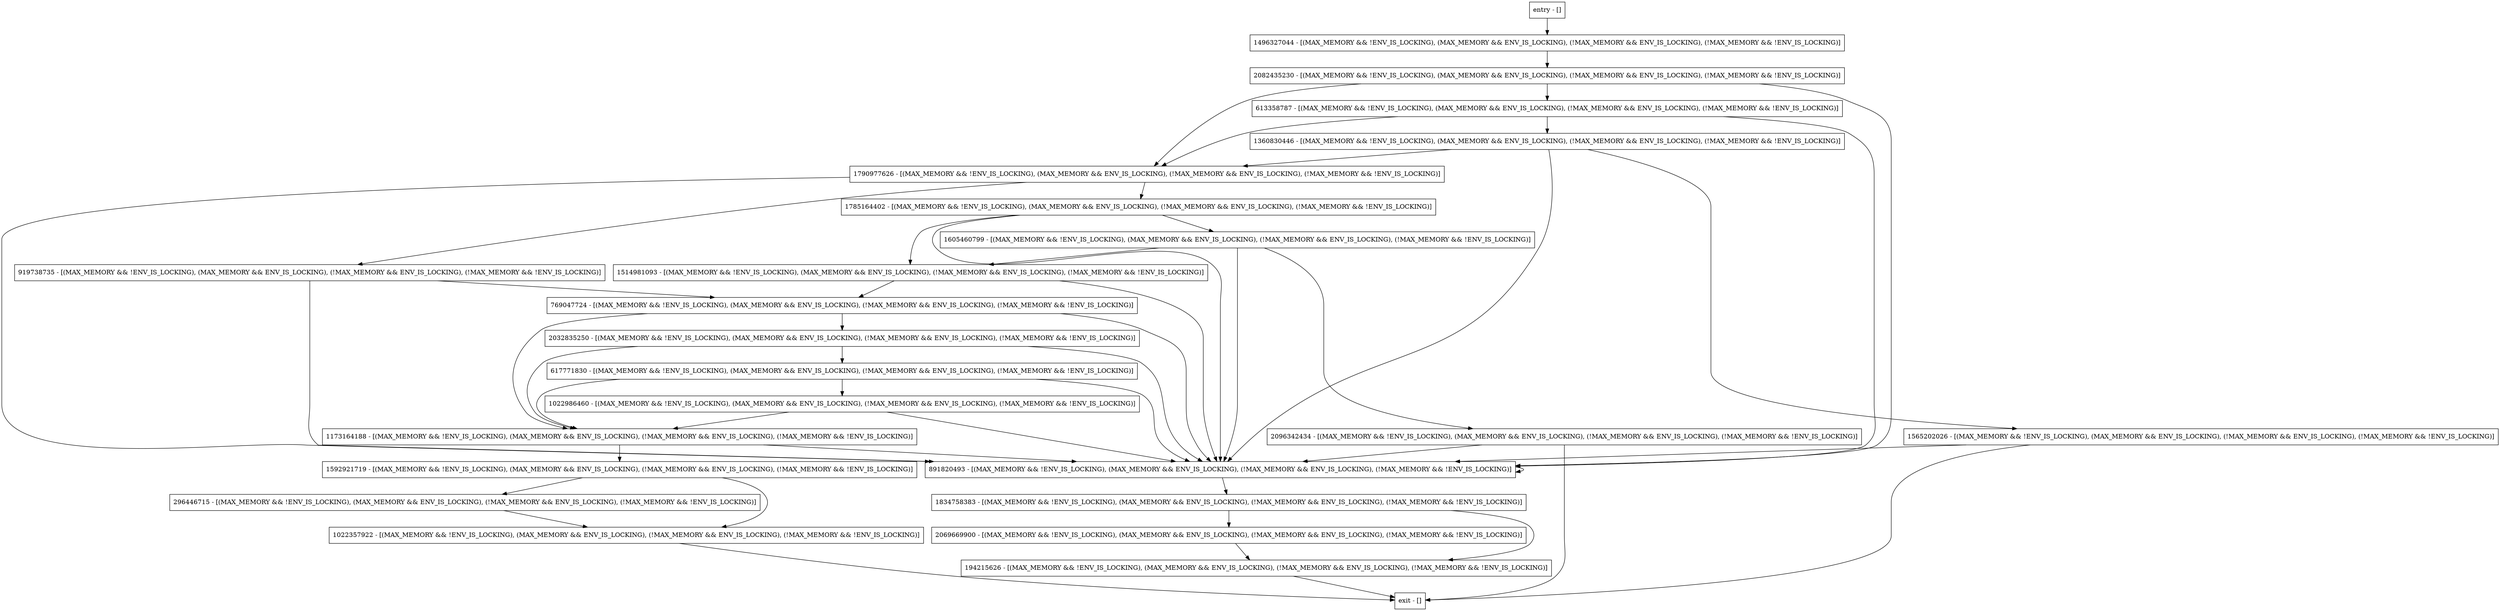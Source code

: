digraph <init> {
node [shape=record];
1022357922 [label="1022357922 - [(MAX_MEMORY && !ENV_IS_LOCKING), (MAX_MEMORY && ENV_IS_LOCKING), (!MAX_MEMORY && ENV_IS_LOCKING), (!MAX_MEMORY && !ENV_IS_LOCKING)]"];
919738735 [label="919738735 - [(MAX_MEMORY && !ENV_IS_LOCKING), (MAX_MEMORY && ENV_IS_LOCKING), (!MAX_MEMORY && ENV_IS_LOCKING), (!MAX_MEMORY && !ENV_IS_LOCKING)]"];
2096342434 [label="2096342434 - [(MAX_MEMORY && !ENV_IS_LOCKING), (MAX_MEMORY && ENV_IS_LOCKING), (!MAX_MEMORY && ENV_IS_LOCKING), (!MAX_MEMORY && !ENV_IS_LOCKING)]"];
2069669900 [label="2069669900 - [(MAX_MEMORY && !ENV_IS_LOCKING), (MAX_MEMORY && ENV_IS_LOCKING), (!MAX_MEMORY && ENV_IS_LOCKING), (!MAX_MEMORY && !ENV_IS_LOCKING)]"];
1790977626 [label="1790977626 - [(MAX_MEMORY && !ENV_IS_LOCKING), (MAX_MEMORY && ENV_IS_LOCKING), (!MAX_MEMORY && ENV_IS_LOCKING), (!MAX_MEMORY && !ENV_IS_LOCKING)]"];
613358787 [label="613358787 - [(MAX_MEMORY && !ENV_IS_LOCKING), (MAX_MEMORY && ENV_IS_LOCKING), (!MAX_MEMORY && ENV_IS_LOCKING), (!MAX_MEMORY && !ENV_IS_LOCKING)]"];
1173164188 [label="1173164188 - [(MAX_MEMORY && !ENV_IS_LOCKING), (MAX_MEMORY && ENV_IS_LOCKING), (!MAX_MEMORY && ENV_IS_LOCKING), (!MAX_MEMORY && !ENV_IS_LOCKING)]"];
1360830446 [label="1360830446 - [(MAX_MEMORY && !ENV_IS_LOCKING), (MAX_MEMORY && ENV_IS_LOCKING), (!MAX_MEMORY && ENV_IS_LOCKING), (!MAX_MEMORY && !ENV_IS_LOCKING)]"];
1565202026 [label="1565202026 - [(MAX_MEMORY && !ENV_IS_LOCKING), (MAX_MEMORY && ENV_IS_LOCKING), (!MAX_MEMORY && ENV_IS_LOCKING), (!MAX_MEMORY && !ENV_IS_LOCKING)]"];
1592921719 [label="1592921719 - [(MAX_MEMORY && !ENV_IS_LOCKING), (MAX_MEMORY && ENV_IS_LOCKING), (!MAX_MEMORY && ENV_IS_LOCKING), (!MAX_MEMORY && !ENV_IS_LOCKING)]"];
1785164402 [label="1785164402 - [(MAX_MEMORY && !ENV_IS_LOCKING), (MAX_MEMORY && ENV_IS_LOCKING), (!MAX_MEMORY && ENV_IS_LOCKING), (!MAX_MEMORY && !ENV_IS_LOCKING)]"];
1514981093 [label="1514981093 - [(MAX_MEMORY && !ENV_IS_LOCKING), (MAX_MEMORY && ENV_IS_LOCKING), (!MAX_MEMORY && ENV_IS_LOCKING), (!MAX_MEMORY && !ENV_IS_LOCKING)]"];
1834758383 [label="1834758383 - [(MAX_MEMORY && !ENV_IS_LOCKING), (MAX_MEMORY && ENV_IS_LOCKING), (!MAX_MEMORY && ENV_IS_LOCKING), (!MAX_MEMORY && !ENV_IS_LOCKING)]"];
2032835250 [label="2032835250 - [(MAX_MEMORY && !ENV_IS_LOCKING), (MAX_MEMORY && ENV_IS_LOCKING), (!MAX_MEMORY && ENV_IS_LOCKING), (!MAX_MEMORY && !ENV_IS_LOCKING)]"];
194215626 [label="194215626 - [(MAX_MEMORY && !ENV_IS_LOCKING), (MAX_MEMORY && ENV_IS_LOCKING), (!MAX_MEMORY && ENV_IS_LOCKING), (!MAX_MEMORY && !ENV_IS_LOCKING)]"];
entry [label="entry - []"];
exit [label="exit - []"];
1496327044 [label="1496327044 - [(MAX_MEMORY && !ENV_IS_LOCKING), (MAX_MEMORY && ENV_IS_LOCKING), (!MAX_MEMORY && ENV_IS_LOCKING), (!MAX_MEMORY && !ENV_IS_LOCKING)]"];
769047724 [label="769047724 - [(MAX_MEMORY && !ENV_IS_LOCKING), (MAX_MEMORY && ENV_IS_LOCKING), (!MAX_MEMORY && ENV_IS_LOCKING), (!MAX_MEMORY && !ENV_IS_LOCKING)]"];
296446715 [label="296446715 - [(MAX_MEMORY && !ENV_IS_LOCKING), (MAX_MEMORY && ENV_IS_LOCKING), (!MAX_MEMORY && ENV_IS_LOCKING), (!MAX_MEMORY && !ENV_IS_LOCKING)]"];
2082435230 [label="2082435230 - [(MAX_MEMORY && !ENV_IS_LOCKING), (MAX_MEMORY && ENV_IS_LOCKING), (!MAX_MEMORY && ENV_IS_LOCKING), (!MAX_MEMORY && !ENV_IS_LOCKING)]"];
617771830 [label="617771830 - [(MAX_MEMORY && !ENV_IS_LOCKING), (MAX_MEMORY && ENV_IS_LOCKING), (!MAX_MEMORY && ENV_IS_LOCKING), (!MAX_MEMORY && !ENV_IS_LOCKING)]"];
891820493 [label="891820493 - [(MAX_MEMORY && !ENV_IS_LOCKING), (MAX_MEMORY && ENV_IS_LOCKING), (!MAX_MEMORY && ENV_IS_LOCKING), (!MAX_MEMORY && !ENV_IS_LOCKING)]"];
1022986460 [label="1022986460 - [(MAX_MEMORY && !ENV_IS_LOCKING), (MAX_MEMORY && ENV_IS_LOCKING), (!MAX_MEMORY && ENV_IS_LOCKING), (!MAX_MEMORY && !ENV_IS_LOCKING)]"];
1605460799 [label="1605460799 - [(MAX_MEMORY && !ENV_IS_LOCKING), (MAX_MEMORY && ENV_IS_LOCKING), (!MAX_MEMORY && ENV_IS_LOCKING), (!MAX_MEMORY && !ENV_IS_LOCKING)]"];
entry;
exit;
1022357922 -> exit;
919738735 -> 769047724;
919738735 -> 891820493;
2096342434 -> exit;
2096342434 -> 891820493;
2069669900 -> 194215626;
1790977626 -> 919738735;
1790977626 -> 1785164402;
1790977626 -> 891820493;
613358787 -> 1790977626;
613358787 -> 891820493;
613358787 -> 1360830446;
1173164188 -> 1592921719;
1173164188 -> 891820493;
1360830446 -> 1565202026;
1360830446 -> 1790977626;
1360830446 -> 891820493;
1565202026 -> exit;
1565202026 -> 891820493;
1592921719 -> 1022357922;
1592921719 -> 296446715;
1785164402 -> 1514981093;
1785164402 -> 891820493;
1785164402 -> 1605460799;
1514981093 -> 769047724;
1514981093 -> 891820493;
1834758383 -> 2069669900;
1834758383 -> 194215626;
2032835250 -> 617771830;
2032835250 -> 1173164188;
2032835250 -> 891820493;
194215626 -> exit;
entry -> 1496327044;
1496327044 -> 2082435230;
769047724 -> 2032835250;
769047724 -> 1173164188;
769047724 -> 891820493;
296446715 -> 1022357922;
2082435230 -> 1790977626;
2082435230 -> 613358787;
2082435230 -> 891820493;
617771830 -> 1173164188;
617771830 -> 891820493;
617771830 -> 1022986460;
891820493 -> 1834758383;
891820493 -> 891820493;
1022986460 -> 1173164188;
1022986460 -> 891820493;
1605460799 -> 2096342434;
1605460799 -> 1514981093;
1605460799 -> 891820493;
}
